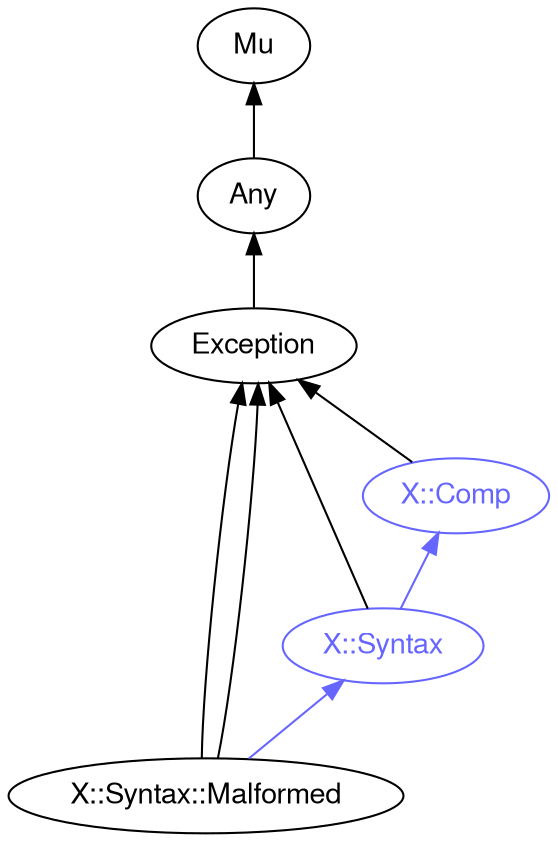 digraph "perl6-type-graph" {
    rankdir=BT;
    splines=polyline;
    overlap=false; 
    // Types
    "X::Syntax::Malformed" [color="#000000", fontcolor="#000000", href="/type/X::Syntax::Malformed", fontname="FreeSans"];
    "Mu" [color="#000000", fontcolor="#000000", href="/type/Mu", fontname="FreeSans"];
    "Any" [color="#000000", fontcolor="#000000", href="/type/Any", fontname="FreeSans"];
    "Exception" [color="#000000", fontcolor="#000000", href="/type/Exception", fontname="FreeSans"];
    "X::Comp" [color="#6666FF", fontcolor="#6666FF", href="/type/X::Comp", fontname="FreeSans"];
    "X::Syntax" [color="#6666FF", fontcolor="#6666FF", href="/type/X::Syntax", fontname="FreeSans"];

    // Superclasses
    "X::Syntax::Malformed" -> "Exception" [color="#000000"];
    "X::Syntax::Malformed" -> "Exception" [color="#000000"];
    "Any" -> "Mu" [color="#000000"];
    "Exception" -> "Any" [color="#000000"];
    "X::Comp" -> "Exception" [color="#000000"];
    "X::Syntax" -> "Exception" [color="#000000"];

    // Roles
    "X::Syntax::Malformed" -> "X::Syntax" [color="#6666FF"];
    "X::Syntax" -> "X::Comp" [color="#6666FF"];
}
